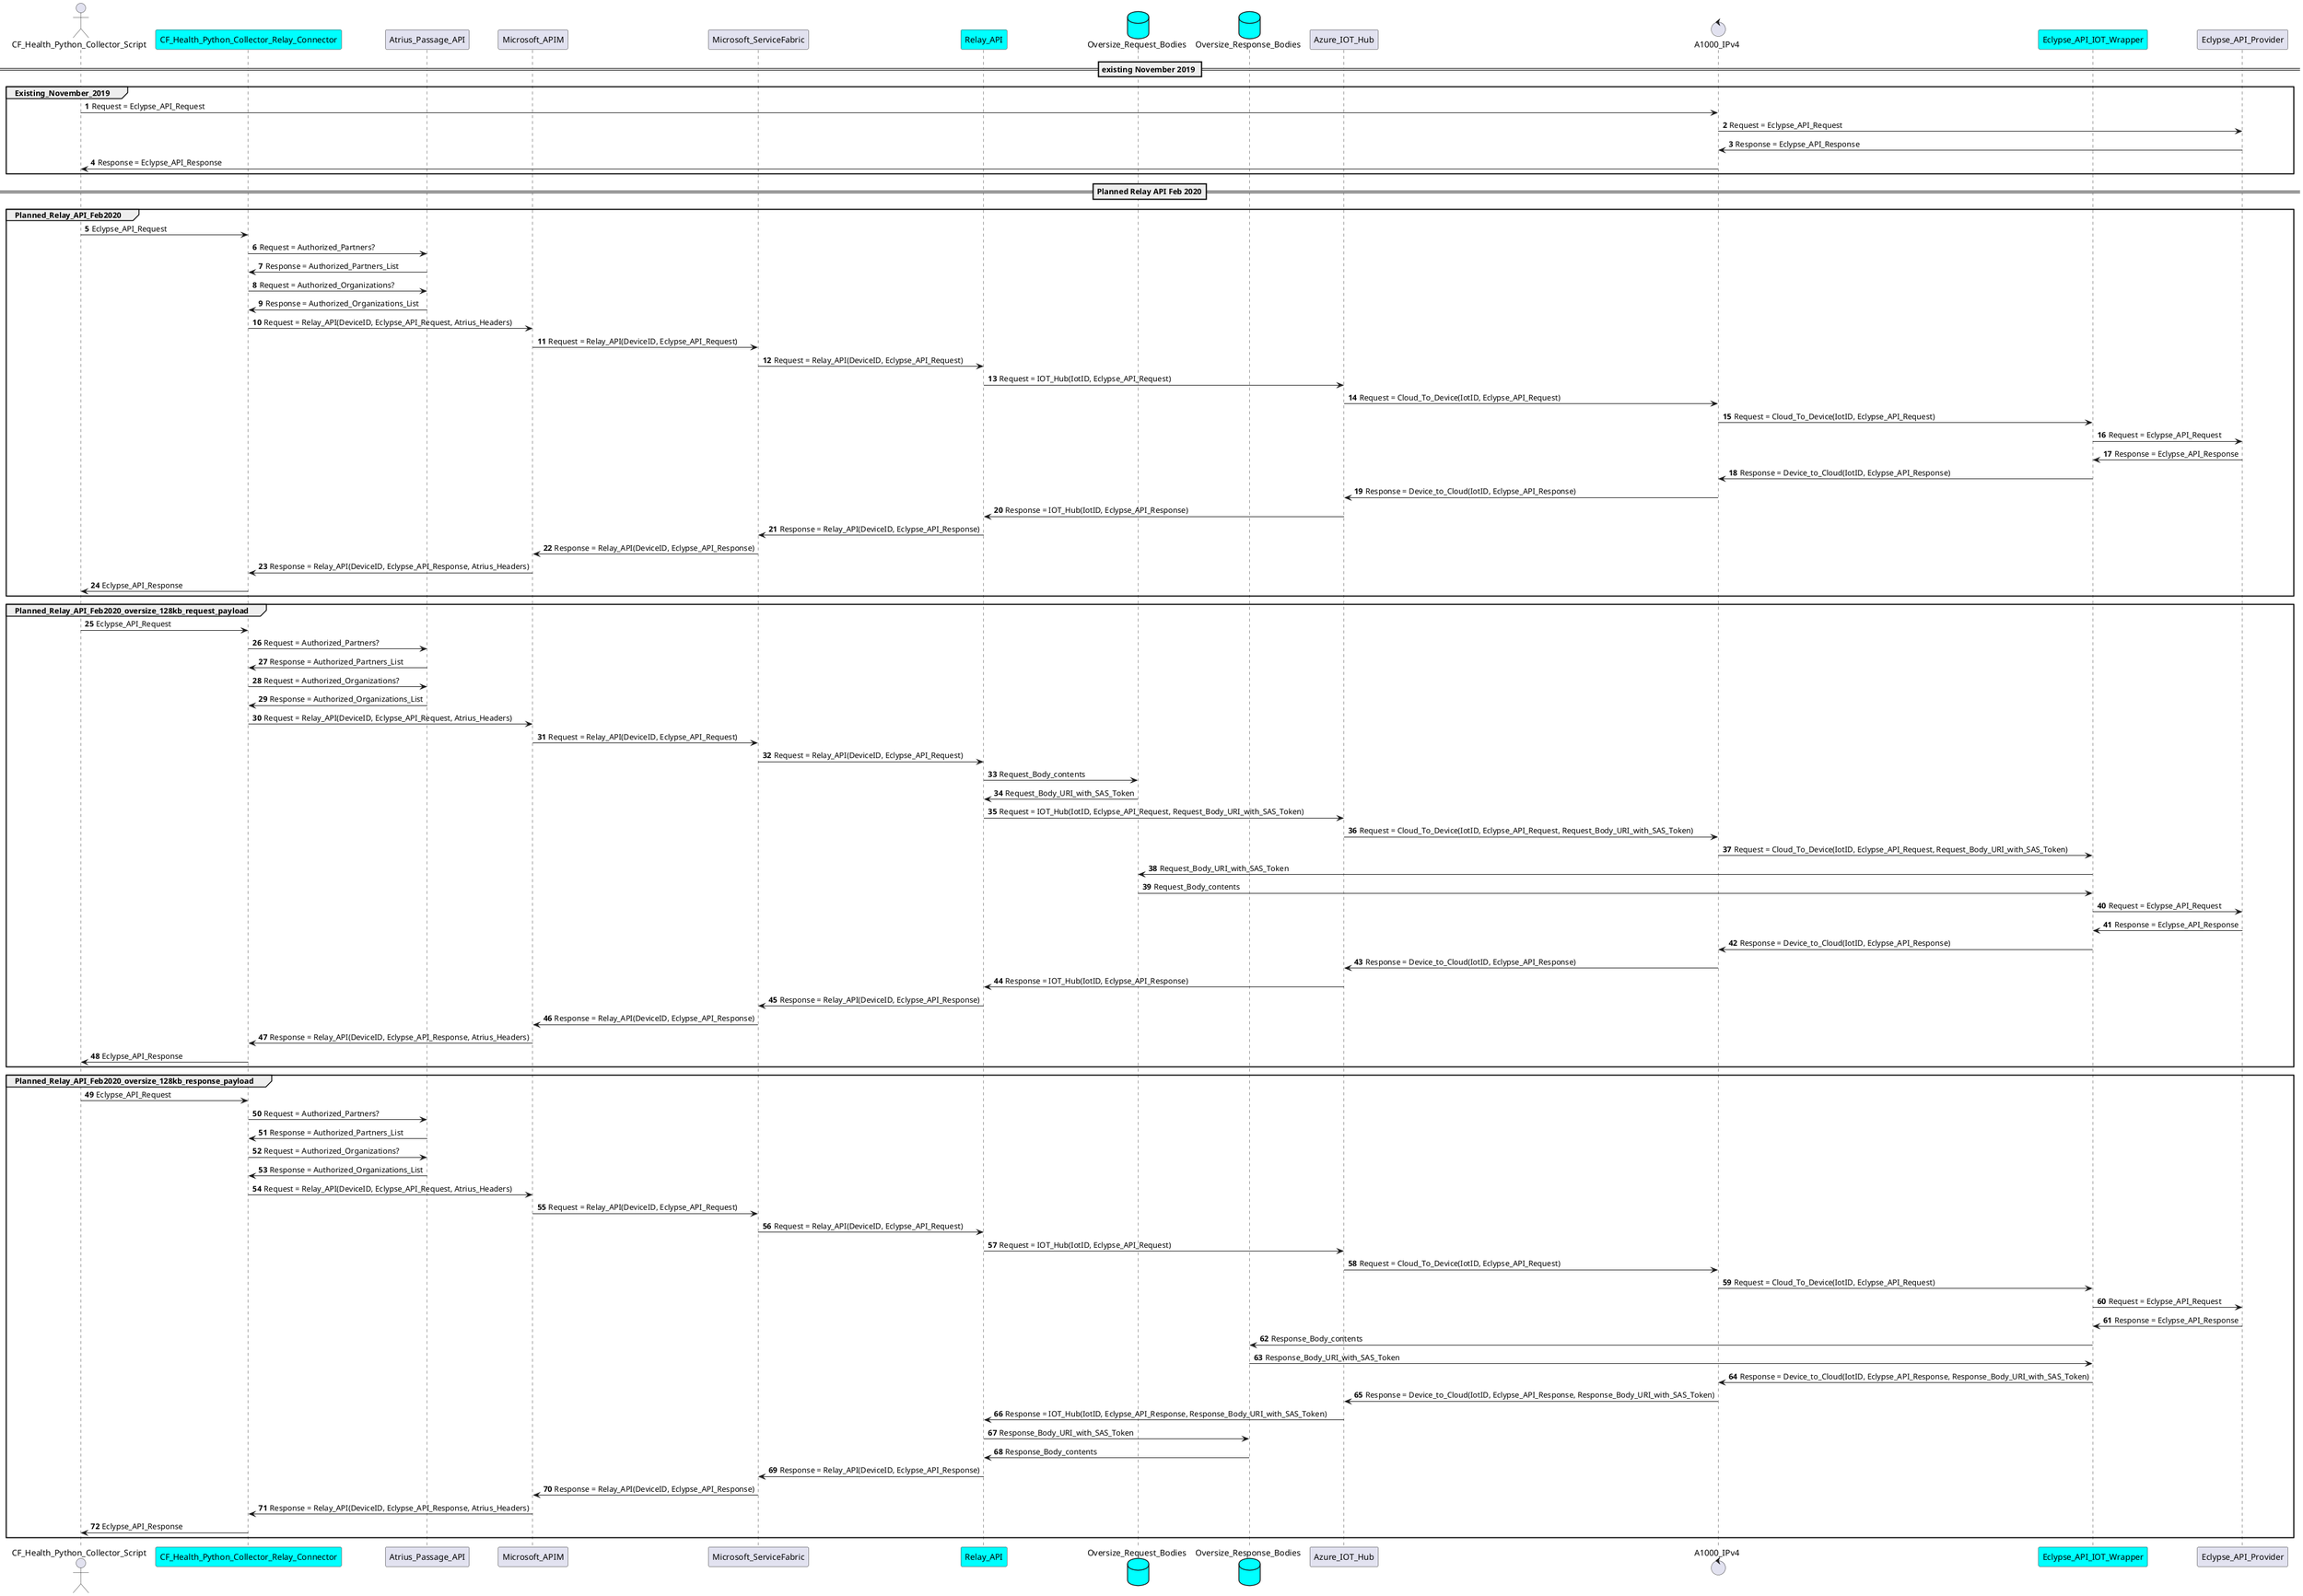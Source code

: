 @startuml
autonumber

Actor CF_Health_Python_Collector_Script
Participant CF_Health_Python_Collector_Relay_Connector #cyan
Participant Atrius_Passage_API
Participant Microsoft_APIM
Participant Microsoft_ServiceFabric
Participant Relay_API #cyan
Database Oversize_Request_Bodies #cyan
Database Oversize_Response_Bodies #cyan
Participant Azure_IOT_Hub
Control A1000_IPv4
Participant Eclypse_API_IOT_Wrapper #cyan
Participant Eclypse_API_Provider

== existing November 2019 ==

group Existing_November_2019
    CF_Health_Python_Collector_Script -> A1000_IPv4: Request = Eclypse_API_Request
    A1000_IPv4 -> Eclypse_API_Provider: Request = Eclypse_API_Request
    A1000_IPv4 <- Eclypse_API_Provider: Response = Eclypse_API_Response
    CF_Health_Python_Collector_Script <- A1000_IPv4: Response = Eclypse_API_Response
end

== Planned Relay API Feb 2020==

group Planned_Relay_API_Feb2020
    CF_Health_Python_Collector_Script -> CF_Health_Python_Collector_Relay_Connector: Eclypse_API_Request
    CF_Health_Python_Collector_Relay_Connector -> Atrius_Passage_API: Request = Authorized_Partners?
    CF_Health_Python_Collector_Relay_Connector <- Atrius_Passage_API: Response = Authorized_Partners_List
    CF_Health_Python_Collector_Relay_Connector -> Atrius_Passage_API: Request = Authorized_Organizations?
    CF_Health_Python_Collector_Relay_Connector <- Atrius_Passage_API: Response = Authorized_Organizations_List
    CF_Health_Python_Collector_Relay_Connector -> Microsoft_APIM: Request = Relay_API(DeviceID, Eclypse_API_Request, Atrius_Headers)
    Microsoft_APIM -> Microsoft_ServiceFabric: Request = Relay_API(DeviceID, Eclypse_API_Request)
    Microsoft_ServiceFabric -> Relay_API: Request = Relay_API(DeviceID, Eclypse_API_Request)
    Relay_API -> Azure_IOT_Hub: Request = IOT_Hub(IotID, Eclypse_API_Request)
    Azure_IOT_Hub -> A1000_IPv4: Request = Cloud_To_Device(IotID, Eclypse_API_Request)
    A1000_IPv4 -> Eclypse_API_IOT_Wrapper: Request = Cloud_To_Device(IotID, Eclypse_API_Request)
    Eclypse_API_IOT_Wrapper -> Eclypse_API_Provider: Request = Eclypse_API_Request

    Eclypse_API_IOT_Wrapper <- Eclypse_API_Provider: Response = Eclypse_API_Response
    A1000_IPv4 <- Eclypse_API_IOT_Wrapper: Response = Device_to_Cloud(IotID, Eclypse_API_Response)
    Azure_IOT_Hub <- A1000_IPv4: Response = Device_to_Cloud(IotID, Eclypse_API_Response)
    Relay_API <- Azure_IOT_Hub: Response = IOT_Hub(IotID, Eclypse_API_Response)
    Microsoft_ServiceFabric <- Relay_API: Response = Relay_API(DeviceID, Eclypse_API_Response)
    Microsoft_APIM <- Microsoft_ServiceFabric: Response = Relay_API(DeviceID, Eclypse_API_Response)
    CF_Health_Python_Collector_Relay_Connector <- Microsoft_APIM: Response = Relay_API(DeviceID, Eclypse_API_Response, Atrius_Headers)
    CF_Health_Python_Collector_Script <- CF_Health_Python_Collector_Relay_Connector: Eclypse_API_Response
end

group Planned_Relay_API_Feb2020_oversize_128kb_request_payload
    CF_Health_Python_Collector_Script -> CF_Health_Python_Collector_Relay_Connector: Eclypse_API_Request
    CF_Health_Python_Collector_Relay_Connector -> Atrius_Passage_API: Request = Authorized_Partners?
    CF_Health_Python_Collector_Relay_Connector <- Atrius_Passage_API: Response = Authorized_Partners_List
    CF_Health_Python_Collector_Relay_Connector -> Atrius_Passage_API: Request = Authorized_Organizations?
    CF_Health_Python_Collector_Relay_Connector <- Atrius_Passage_API: Response = Authorized_Organizations_List
    CF_Health_Python_Collector_Relay_Connector -> Microsoft_APIM: Request = Relay_API(DeviceID, Eclypse_API_Request, Atrius_Headers)
    Microsoft_APIM -> Microsoft_ServiceFabric: Request = Relay_API(DeviceID, Eclypse_API_Request)
    Microsoft_ServiceFabric -> Relay_API: Request = Relay_API(DeviceID, Eclypse_API_Request)
    Relay_API -> Oversize_Request_Bodies : Request_Body_contents
    Relay_API <- Oversize_Request_Bodies : Request_Body_URI_with_SAS_Token
    Relay_API -> Azure_IOT_Hub: Request = IOT_Hub(IotID, Eclypse_API_Request, Request_Body_URI_with_SAS_Token)
    Azure_IOT_Hub -> A1000_IPv4: Request = Cloud_To_Device(IotID, Eclypse_API_Request, Request_Body_URI_with_SAS_Token)
    A1000_IPv4 -> Eclypse_API_IOT_Wrapper: Request = Cloud_To_Device(IotID, Eclypse_API_Request, Request_Body_URI_with_SAS_Token)
    Eclypse_API_IOT_Wrapper -> Oversize_Request_Bodies : Request_Body_URI_with_SAS_Token
    Eclypse_API_IOT_Wrapper <- Oversize_Request_Bodies : Request_Body_contents
    Eclypse_API_IOT_Wrapper -> Eclypse_API_Provider: Request = Eclypse_API_Request

    Eclypse_API_IOT_Wrapper <- Eclypse_API_Provider: Response = Eclypse_API_Response
    A1000_IPv4 <- Eclypse_API_IOT_Wrapper: Response = Device_to_Cloud(IotID, Eclypse_API_Response)
    Azure_IOT_Hub <- A1000_IPv4: Response = Device_to_Cloud(IotID, Eclypse_API_Response)
    Relay_API <- Azure_IOT_Hub: Response = IOT_Hub(IotID, Eclypse_API_Response)
    Microsoft_ServiceFabric <- Relay_API: Response = Relay_API(DeviceID, Eclypse_API_Response)
    Microsoft_APIM <- Microsoft_ServiceFabric: Response = Relay_API(DeviceID, Eclypse_API_Response)
    CF_Health_Python_Collector_Relay_Connector <- Microsoft_APIM: Response = Relay_API(DeviceID, Eclypse_API_Response, Atrius_Headers)
    CF_Health_Python_Collector_Script <- CF_Health_Python_Collector_Relay_Connector: Eclypse_API_Response
end

group Planned_Relay_API_Feb2020_oversize_128kb_response_payload
    CF_Health_Python_Collector_Script -> CF_Health_Python_Collector_Relay_Connector: Eclypse_API_Request
    CF_Health_Python_Collector_Relay_Connector -> Atrius_Passage_API: Request = Authorized_Partners?
    CF_Health_Python_Collector_Relay_Connector <- Atrius_Passage_API: Response = Authorized_Partners_List
    CF_Health_Python_Collector_Relay_Connector -> Atrius_Passage_API: Request = Authorized_Organizations?
    CF_Health_Python_Collector_Relay_Connector <- Atrius_Passage_API: Response = Authorized_Organizations_List
    CF_Health_Python_Collector_Relay_Connector -> Microsoft_APIM: Request = Relay_API(DeviceID, Eclypse_API_Request, Atrius_Headers)
    Microsoft_APIM -> Microsoft_ServiceFabric: Request = Relay_API(DeviceID, Eclypse_API_Request)
    Microsoft_ServiceFabric -> Relay_API: Request = Relay_API(DeviceID, Eclypse_API_Request)
    Relay_API -> Azure_IOT_Hub: Request = IOT_Hub(IotID, Eclypse_API_Request)
    Azure_IOT_Hub -> A1000_IPv4: Request = Cloud_To_Device(IotID, Eclypse_API_Request)
    A1000_IPv4 -> Eclypse_API_IOT_Wrapper: Request = Cloud_To_Device(IotID, Eclypse_API_Request)
    Eclypse_API_IOT_Wrapper -> Eclypse_API_Provider: Request = Eclypse_API_Request

    Eclypse_API_IOT_Wrapper <- Eclypse_API_Provider: Response = Eclypse_API_Response
    Eclypse_API_IOT_Wrapper -> Oversize_Response_Bodies : Response_Body_contents
    Eclypse_API_IOT_Wrapper <- Oversize_Response_Bodies : Response_Body_URI_with_SAS_Token
    A1000_IPv4 <- Eclypse_API_IOT_Wrapper: Response = Device_to_Cloud(IotID, Eclypse_API_Response, Response_Body_URI_with_SAS_Token)
    Azure_IOT_Hub <- A1000_IPv4: Response = Device_to_Cloud(IotID, Eclypse_API_Response, Response_Body_URI_with_SAS_Token)
    Relay_API <- Azure_IOT_Hub: Response = IOT_Hub(IotID, Eclypse_API_Response, Response_Body_URI_with_SAS_Token)
    Relay_API -> Oversize_Response_Bodies : Response_Body_URI_with_SAS_Token
    Relay_API <- Oversize_Response_Bodies : Response_Body_contents
    Microsoft_ServiceFabric <- Relay_API: Response = Relay_API(DeviceID, Eclypse_API_Response)
    Microsoft_APIM <- Microsoft_ServiceFabric: Response = Relay_API(DeviceID, Eclypse_API_Response)
    CF_Health_Python_Collector_Relay_Connector <- Microsoft_APIM: Response = Relay_API(DeviceID, Eclypse_API_Response, Atrius_Headers)
    CF_Health_Python_Collector_Script <- CF_Health_Python_Collector_Relay_Connector: Eclypse_API_Response
end

@enduml
